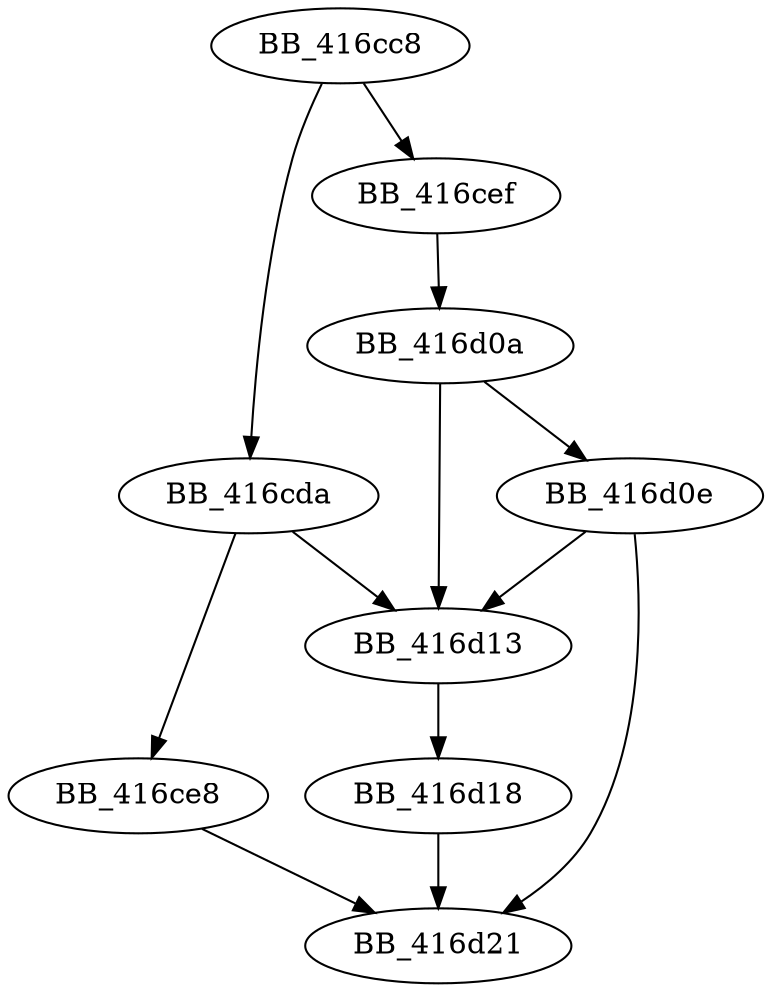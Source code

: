 DiGraph __Wcrtomb{
BB_416cc8->BB_416cda
BB_416cc8->BB_416cef
BB_416cda->BB_416ce8
BB_416cda->BB_416d13
BB_416ce8->BB_416d21
BB_416cef->BB_416d0a
BB_416d0a->BB_416d0e
BB_416d0a->BB_416d13
BB_416d0e->BB_416d13
BB_416d0e->BB_416d21
BB_416d13->BB_416d18
BB_416d18->BB_416d21
}
